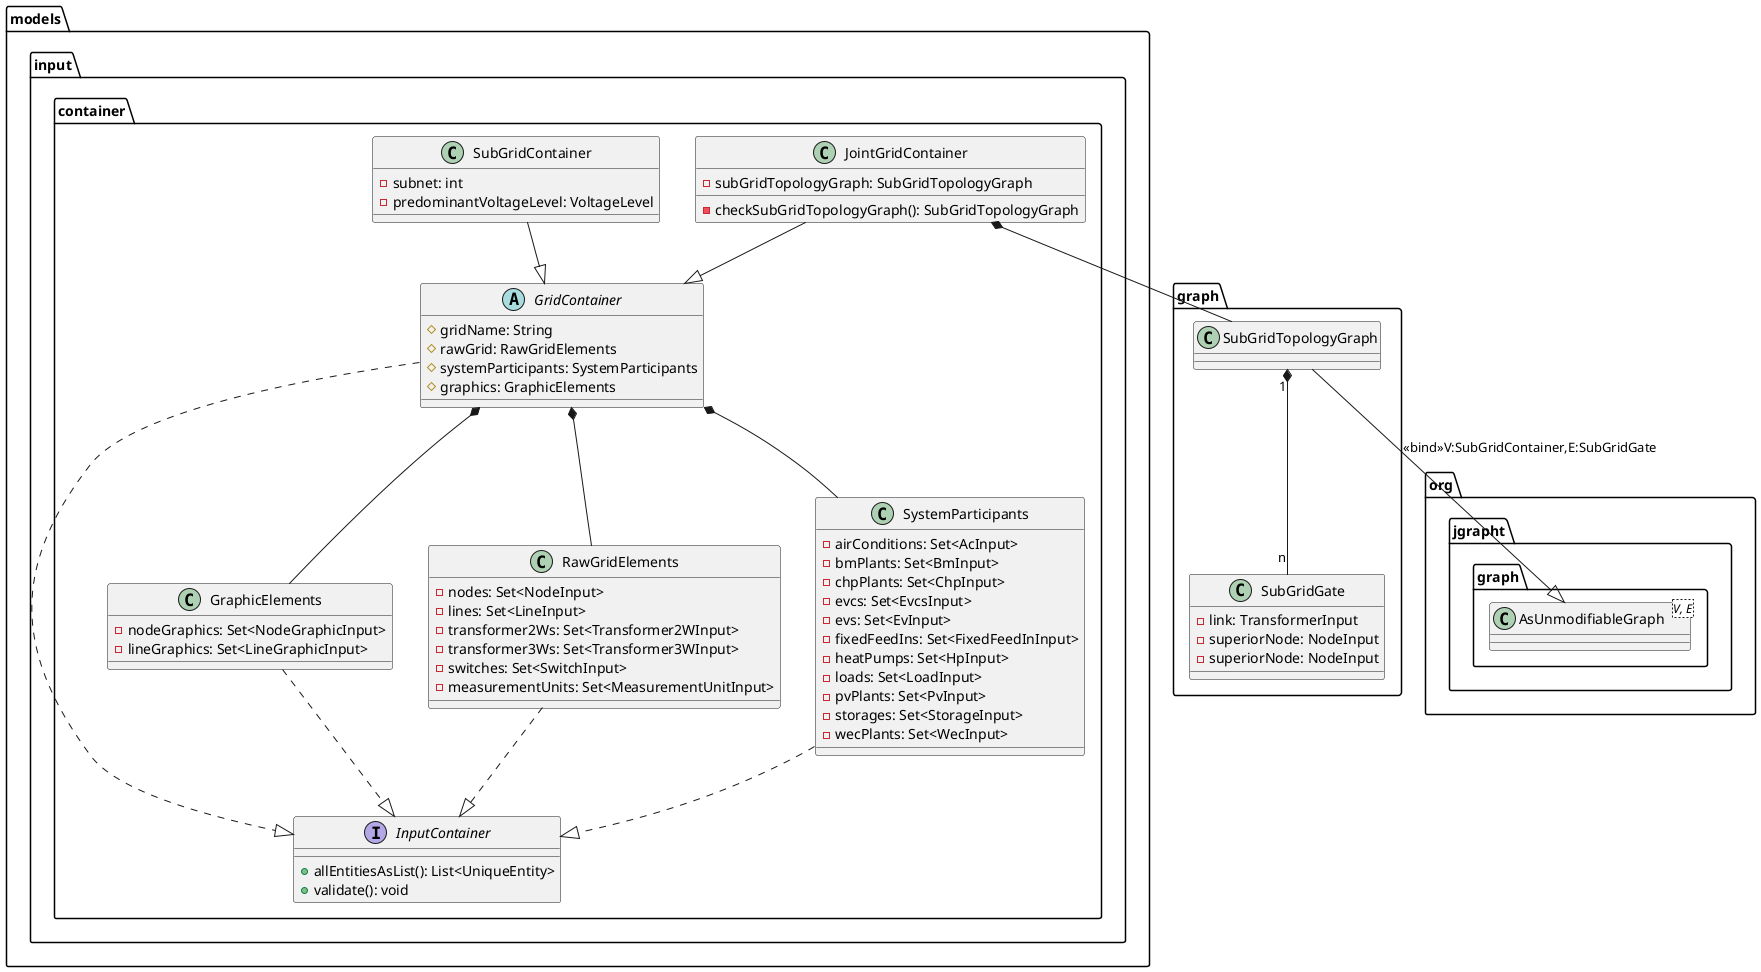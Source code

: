 @startuml

package org.jgrapht.graph {
    class AsUnmodifiableGraph<V, E>
}

package graph {
    class SubGridGate {
        - link: TransformerInput
        - superiorNode: NodeInput
        - superiorNode: NodeInput
    }

    class SubGridTopologyGraph {
    }
    SubGridTopologyGraph --|> AsUnmodifiableGraph: <<bind>>V:SubGridContainer,E:SubGridGate
    SubGridTopologyGraph "1" *-- "n" SubGridGate
}

package models.input.container {
    interface InputContainer {
        + allEntitiesAsList(): List<UniqueEntity>
        + validate(): void
    }

    class GraphicElements {
        - nodeGraphics: Set<NodeGraphicInput>
        - lineGraphics: Set<LineGraphicInput>
    }
    GraphicElements ..|> InputContainer

    class RawGridElements {
        - nodes: Set<NodeInput>
        - lines: Set<LineInput>
        - transformer2Ws: Set<Transformer2WInput>
        - transformer3Ws: Set<Transformer3WInput>
        - switches: Set<SwitchInput>
        - measurementUnits: Set<MeasurementUnitInput>
    }
    RawGridElements ..|> InputContainer

    class SystemParticipants {
        - airConditions: Set<AcInput>
        - bmPlants: Set<BmInput>
        - chpPlants: Set<ChpInput>
        - evcs: Set<EvcsInput>
        - evs: Set<EvInput>
        - fixedFeedIns: Set<FixedFeedInInput>
        - heatPumps: Set<HpInput>
        - loads: Set<LoadInput>
        - pvPlants: Set<PvInput>
        - storages: Set<StorageInput>
        - wecPlants: Set<WecInput>
    }
    SystemParticipants ..|> InputContainer

    abstract class GridContainer {
        # gridName: String
        # rawGrid: RawGridElements
        # systemParticipants: SystemParticipants
        # graphics: GraphicElements
    }
    GridContainer ..|> InputContainer
    GridContainer *-- RawGridElements
    GridContainer *-- SystemParticipants
    GridContainer *-- GraphicElements

    class JointGridContainer {
        - subGridTopologyGraph: SubGridTopologyGraph
        - checkSubGridTopologyGraph(): SubGridTopologyGraph
    }
    JointGridContainer --|> GridContainer
    JointGridContainer *-- SubGridTopologyGraph

    class SubGridContainer {
        - subnet: int
        - predominantVoltageLevel: VoltageLevel
    }
    SubGridContainer --|> GridContainer
}
@enduml